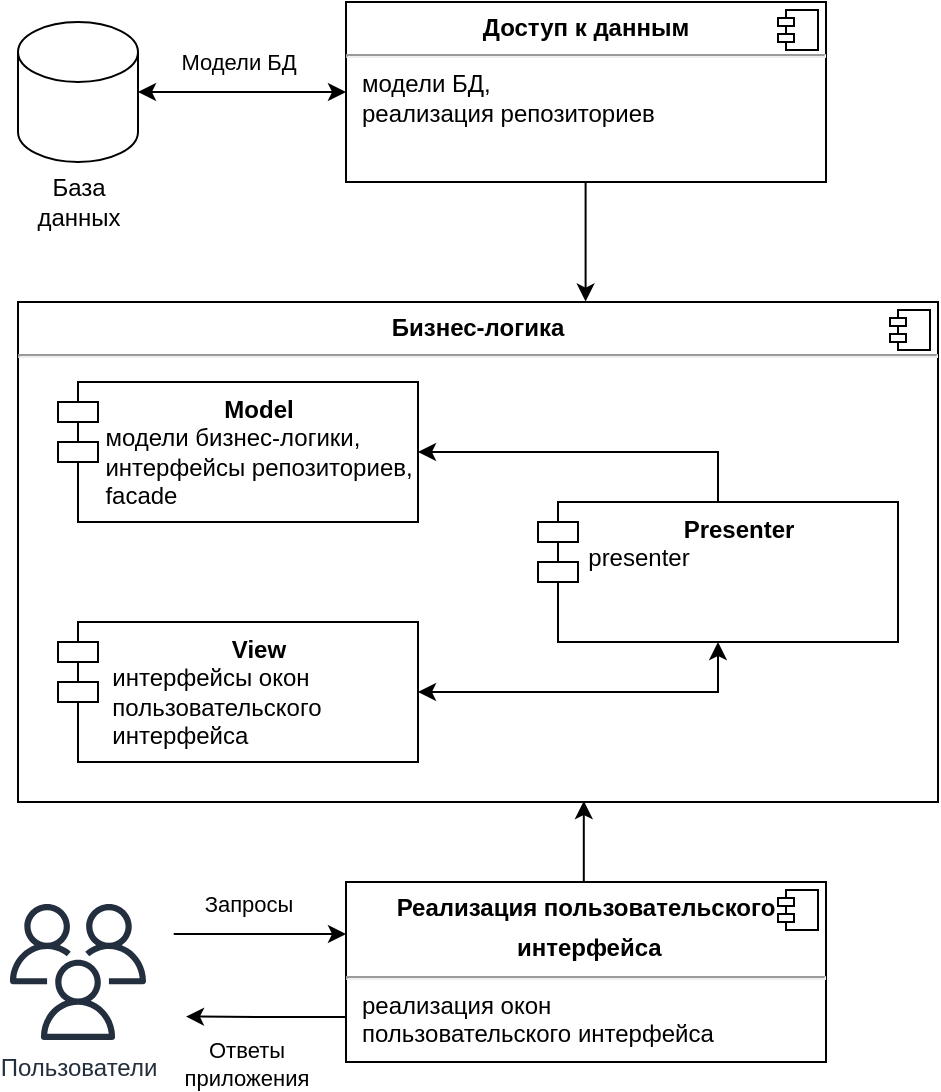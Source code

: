 <mxfile version="13.9.9" type="device"><diagram id="GbAxHkQEyQ_dzxyDIb_W" name="Страница 1"><mxGraphModel dx="-1937" dy="368" grid="1" gridSize="10" guides="1" tooltips="1" connect="1" arrows="1" fold="1" page="1" pageScale="1" pageWidth="827" pageHeight="1169" math="0" shadow="0"><root><mxCell id="0"/><mxCell id="1" parent="0"/><mxCell id="lf1H9gzKZre4HL_LJLqT-59" style="edgeStyle=orthogonalEdgeStyle;rounded=0;orthogonalLoop=1;jettySize=auto;html=1;entryX=0.617;entryY=-0.001;entryDx=0;entryDy=0;entryPerimeter=0;" edge="1" parent="1" source="lf1H9gzKZre4HL_LJLqT-1" target="lf1H9gzKZre4HL_LJLqT-3"><mxGeometry relative="1" as="geometry"><mxPoint x="3020" y="750" as="targetPoint"/><Array as="points"><mxPoint x="3024" y="750"/></Array></mxGeometry></mxCell><mxCell id="lf1H9gzKZre4HL_LJLqT-1" value="&lt;p style=&quot;margin: 0px ; margin-top: 6px ; text-align: center&quot;&gt;&lt;b&gt;Доступ к данным&lt;/b&gt;&lt;/p&gt;&lt;hr&gt;&lt;p style=&quot;margin: 0px ; margin-left: 8px&quot;&gt;модели БД,&lt;/p&gt;&lt;p style=&quot;margin: 0px ; margin-left: 8px&quot;&gt;реализация репозиториев&lt;/p&gt;" style="align=left;overflow=fill;html=1;dropTarget=0;" vertex="1" parent="1"><mxGeometry x="2904" y="600" width="240" height="90" as="geometry"/></mxCell><mxCell id="lf1H9gzKZre4HL_LJLqT-2" value="" style="shape=component;jettyWidth=8;jettyHeight=4;" vertex="1" parent="lf1H9gzKZre4HL_LJLqT-1"><mxGeometry x="1" width="20" height="20" relative="1" as="geometry"><mxPoint x="-24" y="4" as="offset"/></mxGeometry></mxCell><mxCell id="lf1H9gzKZre4HL_LJLqT-3" value="&lt;p style=&quot;margin: 0px ; margin-top: 6px ; text-align: center&quot;&gt;&lt;b&gt;Бизнес-логика&lt;/b&gt;&lt;/p&gt;&lt;hr&gt;&lt;p style=&quot;margin: 0px ; margin-left: 8px&quot;&gt;&lt;br&gt;&lt;/p&gt;&lt;p style=&quot;margin: 0px ; margin-left: 8px&quot;&gt;&lt;br&gt;&lt;/p&gt;" style="align=left;overflow=fill;html=1;dropTarget=0;" vertex="1" parent="1"><mxGeometry x="2740" y="750" width="460" height="250" as="geometry"/></mxCell><mxCell id="lf1H9gzKZre4HL_LJLqT-4" value="" style="shape=component;jettyWidth=8;jettyHeight=4;" vertex="1" parent="lf1H9gzKZre4HL_LJLqT-3"><mxGeometry x="1" width="20" height="20" relative="1" as="geometry"><mxPoint x="-24" y="4" as="offset"/></mxGeometry></mxCell><mxCell id="lf1H9gzKZre4HL_LJLqT-26" value="" style="shape=cylinder3;whiteSpace=wrap;html=1;boundedLbl=1;backgroundOutline=1;size=15;" vertex="1" parent="1"><mxGeometry x="2740" y="610" width="60" height="70" as="geometry"/></mxCell><mxCell id="lf1H9gzKZre4HL_LJLqT-27" value="База &lt;br&gt;данных" style="text;html=1;align=center;verticalAlign=middle;resizable=0;points=[];autosize=1;" vertex="1" parent="1"><mxGeometry x="2740" y="685" width="60" height="30" as="geometry"/></mxCell><mxCell id="lf1H9gzKZre4HL_LJLqT-29" value="" style="endArrow=classic;startArrow=classic;html=1;exitX=1;exitY=0.5;exitDx=0;exitDy=0;exitPerimeter=0;" edge="1" parent="1" source="lf1H9gzKZre4HL_LJLqT-26" target="lf1H9gzKZre4HL_LJLqT-1"><mxGeometry width="50" height="50" relative="1" as="geometry"><mxPoint x="2894" y="959" as="sourcePoint"/><mxPoint x="2984" y="959" as="targetPoint"/></mxGeometry></mxCell><mxCell id="lf1H9gzKZre4HL_LJLqT-31" value="Модели БД" style="edgeLabel;html=1;align=center;verticalAlign=middle;resizable=0;points=[];" vertex="1" connectable="0" parent="lf1H9gzKZre4HL_LJLqT-29"><mxGeometry x="-0.248" relative="1" as="geometry"><mxPoint x="11" y="-15" as="offset"/></mxGeometry></mxCell><mxCell id="lf1H9gzKZre4HL_LJLqT-43" value="Ответы &lt;br&gt;приложения" style="edgeStyle=orthogonalEdgeStyle;rounded=0;orthogonalLoop=1;jettySize=auto;html=1;exitX=0;exitY=0.75;exitDx=0;exitDy=0;" edge="1" parent="1" source="lf1H9gzKZre4HL_LJLqT-34"><mxGeometry x="0.252" y="23" relative="1" as="geometry"><mxPoint x="2824" y="1107.276" as="targetPoint"/><mxPoint as="offset"/></mxGeometry></mxCell><mxCell id="lf1H9gzKZre4HL_LJLqT-60" style="edgeStyle=orthogonalEdgeStyle;rounded=0;orthogonalLoop=1;jettySize=auto;html=1;entryX=0.615;entryY=0.998;entryDx=0;entryDy=0;entryPerimeter=0;" edge="1" parent="1" source="lf1H9gzKZre4HL_LJLqT-34" target="lf1H9gzKZre4HL_LJLqT-3"><mxGeometry relative="1" as="geometry"><Array as="points"><mxPoint x="3023" y="1020"/></Array></mxGeometry></mxCell><mxCell id="lf1H9gzKZre4HL_LJLqT-34" value="&lt;p style=&quot;margin: 0px ; margin-top: 6px ; text-align: center&quot;&gt;&lt;b&gt;Реализация пользовательского&lt;/b&gt;&lt;/p&gt;&lt;p style=&quot;margin: 0px ; margin-top: 6px ; text-align: center&quot;&gt;&lt;b&gt;&amp;nbsp;интерфейса&lt;/b&gt;&lt;/p&gt;&lt;hr&gt;&lt;p style=&quot;margin: 0px ; margin-left: 8px&quot;&gt;реализация окон&amp;nbsp;&lt;/p&gt;&lt;p style=&quot;margin: 0px ; margin-left: 8px&quot;&gt;&lt;span&gt;пользовательского&amp;nbsp;&lt;/span&gt;&lt;span&gt;интерфейса&lt;/span&gt;&lt;/p&gt;" style="align=left;overflow=fill;html=1;dropTarget=0;" vertex="1" parent="1"><mxGeometry x="2904" y="1040" width="240" height="90" as="geometry"/></mxCell><mxCell id="lf1H9gzKZre4HL_LJLqT-35" value="" style="shape=component;jettyWidth=8;jettyHeight=4;" vertex="1" parent="lf1H9gzKZre4HL_LJLqT-34"><mxGeometry x="1" width="20" height="20" relative="1" as="geometry"><mxPoint x="-24" y="4" as="offset"/></mxGeometry></mxCell><mxCell id="lf1H9gzKZre4HL_LJLqT-41" value="" style="edgeStyle=orthogonalEdgeStyle;rounded=0;orthogonalLoop=1;jettySize=auto;html=1;entryX=0;entryY=0.5;entryDx=0;entryDy=0;" edge="1" parent="1"><mxGeometry x="-0.022" y="-24" relative="1" as="geometry"><mxPoint x="2817.871" y="1066" as="sourcePoint"/><mxPoint x="2904" y="1066" as="targetPoint"/><mxPoint as="offset"/></mxGeometry></mxCell><mxCell id="lf1H9gzKZre4HL_LJLqT-42" value="Запросы" style="edgeLabel;html=1;align=center;verticalAlign=middle;resizable=0;points=[];" vertex="1" connectable="0" parent="lf1H9gzKZre4HL_LJLqT-41"><mxGeometry x="-0.305" y="-2" relative="1" as="geometry"><mxPoint x="6.47" y="-17" as="offset"/></mxGeometry></mxCell><mxCell id="lf1H9gzKZre4HL_LJLqT-38" value="Пользователи" style="outlineConnect=0;fontColor=#232F3E;gradientColor=none;fillColor=#232F3E;strokeColor=none;dashed=0;verticalLabelPosition=bottom;verticalAlign=top;align=center;html=1;fontSize=12;fontStyle=0;aspect=fixed;pointerEvents=1;shape=mxgraph.aws4.users;" vertex="1" parent="1"><mxGeometry x="2736" y="1051" width="68" height="68" as="geometry"/></mxCell><mxCell id="lf1H9gzKZre4HL_LJLqT-48" value="Model&lt;br&gt;&lt;div style=&quot;text-align: left&quot;&gt;&lt;span style=&quot;font-weight: normal&quot;&gt;модели бизнес-логики,&lt;/span&gt;&lt;/div&gt;&lt;span style=&quot;font-weight: normal&quot;&gt;&lt;div style=&quot;text-align: left&quot;&gt;&lt;span&gt;интерфейсы репозиториев,&lt;/span&gt;&lt;/div&gt;&lt;div style=&quot;text-align: left&quot;&gt;&lt;span&gt;facade&lt;/span&gt;&lt;/div&gt;&lt;/span&gt;" style="shape=module;align=left;spacingLeft=20;align=center;verticalAlign=top;fontStyle=1;html=1;" vertex="1" parent="1"><mxGeometry x="2760" y="790" width="180" height="70" as="geometry"/></mxCell><mxCell id="lf1H9gzKZre4HL_LJLqT-49" value="View&lt;br&gt;&lt;p style=&quot;text-align: left ; font-weight: 400 ; margin: 0px 0px 0px 8px&quot;&gt;интерфейсы окон&amp;nbsp;&lt;/p&gt;&lt;p style=&quot;text-align: left ; font-weight: 400 ; margin: 0px 0px 0px 8px&quot;&gt;&lt;span&gt;пользовательского&amp;nbsp;&lt;/span&gt;&lt;/p&gt;&lt;p style=&quot;text-align: left ; font-weight: 400 ; margin: 0px 0px 0px 8px&quot;&gt;&lt;span&gt;интерфейса&amp;nbsp; &amp;nbsp; &amp;nbsp; &amp;nbsp; &amp;nbsp; &amp;nbsp; &amp;nbsp; &amp;nbsp; &amp;nbsp; &amp;nbsp; &amp;nbsp; &amp;nbsp; &amp;nbsp;&amp;nbsp;&lt;/span&gt;&lt;/p&gt;" style="shape=module;align=left;spacingLeft=20;align=center;verticalAlign=top;fontStyle=1;html=1;" vertex="1" parent="1"><mxGeometry x="2760" y="910" width="180" height="70" as="geometry"/></mxCell><mxCell id="lf1H9gzKZre4HL_LJLqT-53" style="edgeStyle=orthogonalEdgeStyle;rounded=0;orthogonalLoop=1;jettySize=auto;html=1;" edge="1" parent="1" source="lf1H9gzKZre4HL_LJLqT-50" target="lf1H9gzKZre4HL_LJLqT-48"><mxGeometry relative="1" as="geometry"><Array as="points"><mxPoint x="3090" y="825"/></Array></mxGeometry></mxCell><mxCell id="lf1H9gzKZre4HL_LJLqT-50" value="Presenter&lt;br&gt;&lt;div style=&quot;text-align: left&quot;&gt;&lt;span style=&quot;font-weight: normal&quot;&gt;presenter&amp;nbsp; &amp;nbsp; &amp;nbsp; &amp;nbsp; &amp;nbsp; &amp;nbsp; &amp;nbsp; &amp;nbsp; &amp;nbsp; &amp;nbsp; &amp;nbsp; &amp;nbsp; &amp;nbsp; &amp;nbsp; &amp;nbsp;&amp;nbsp;&lt;/span&gt;&lt;/div&gt;" style="shape=module;align=left;spacingLeft=20;align=center;verticalAlign=top;fontStyle=1;html=1;" vertex="1" parent="1"><mxGeometry x="3000" y="850" width="180" height="70" as="geometry"/></mxCell><mxCell id="lf1H9gzKZre4HL_LJLqT-51" value="" style="endArrow=classic;startArrow=classic;html=1;rounded=0;" edge="1" parent="1" source="lf1H9gzKZre4HL_LJLqT-50" target="lf1H9gzKZre4HL_LJLqT-49"><mxGeometry width="50" height="50" relative="1" as="geometry"><mxPoint x="2980" y="1030" as="sourcePoint"/><mxPoint x="2980" y="1074" as="targetPoint"/><Array as="points"><mxPoint x="3090" y="945"/></Array></mxGeometry></mxCell></root></mxGraphModel></diagram></mxfile>